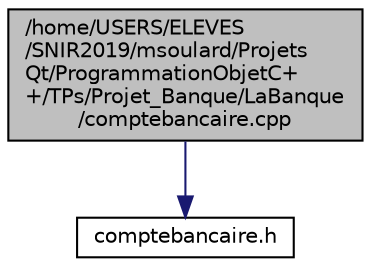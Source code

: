digraph "/home/USERS/ELEVES/SNIR2019/msoulard/ProjetsQt/ProgrammationObjetC++/TPs/Projet_Banque/LaBanque/comptebancaire.cpp"
{
  edge [fontname="Helvetica",fontsize="10",labelfontname="Helvetica",labelfontsize="10"];
  node [fontname="Helvetica",fontsize="10",shape=record];
  Node0 [label="/home/USERS/ELEVES\l/SNIR2019/msoulard/Projets\lQt/ProgrammationObjetC+\l+/TPs/Projet_Banque/LaBanque\l/comptebancaire.cpp",height=0.2,width=0.4,color="black", fillcolor="grey75", style="filled", fontcolor="black"];
  Node0 -> Node1 [color="midnightblue",fontsize="10",style="solid",fontname="Helvetica"];
  Node1 [label="comptebancaire.h",height=0.2,width=0.4,color="black", fillcolor="white", style="filled",URL="$comptebancaire_8h.html",tooltip="The CompteBancaire class. "];
}

